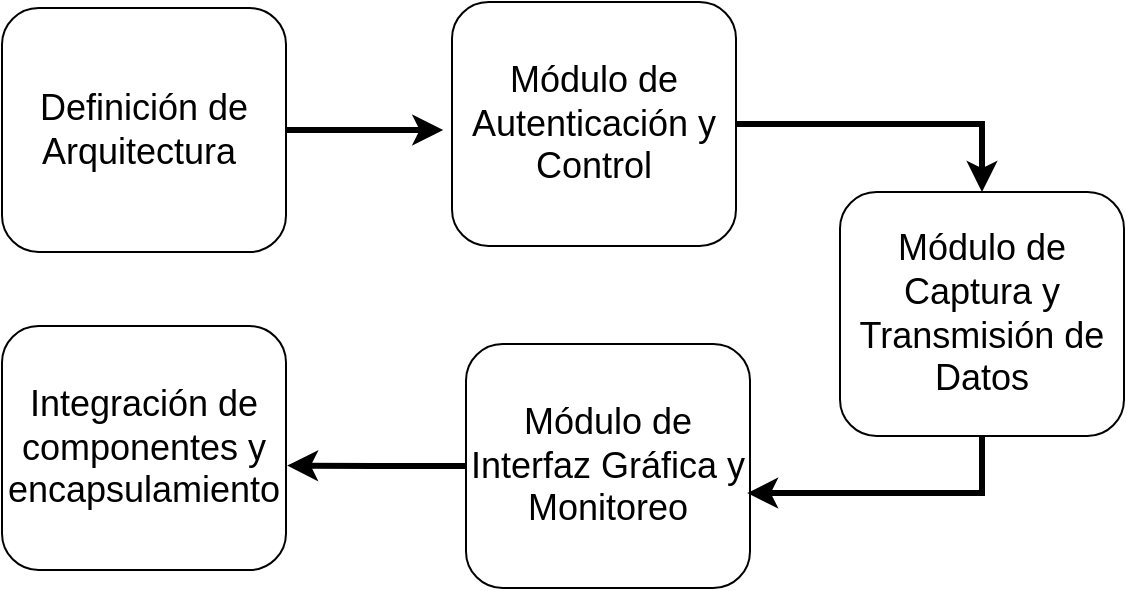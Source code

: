 <mxfile version="24.8.6">
  <diagram name="Página-1" id="gnf3Gjwf16vVteSYFVyj">
    <mxGraphModel dx="1050" dy="557" grid="0" gridSize="10" guides="1" tooltips="1" connect="1" arrows="1" fold="1" page="1" pageScale="1" pageWidth="827" pageHeight="1169" math="0" shadow="0">
      <root>
        <mxCell id="0" />
        <mxCell id="1" parent="0" />
        <mxCell id="qoEZw-IWd9tNlZxrDQvb-1" style="edgeStyle=orthogonalEdgeStyle;rounded=0;orthogonalLoop=1;jettySize=auto;html=1;exitX=1;exitY=0.5;exitDx=0;exitDy=0;strokeWidth=3;" edge="1" parent="1" source="v9fnl0WQc4zvzUVvi5Fd-1">
          <mxGeometry relative="1" as="geometry">
            <mxPoint x="331.6" y="113" as="targetPoint" />
          </mxGeometry>
        </mxCell>
        <mxCell id="v9fnl0WQc4zvzUVvi5Fd-1" value="&lt;font style=&quot;font-size: 18px;&quot;&gt;Definición de Arquitectura&amp;nbsp;&lt;/font&gt;" style="rounded=1;whiteSpace=wrap;html=1;" parent="1" vertex="1">
          <mxGeometry x="111" y="52" width="142" height="122" as="geometry" />
        </mxCell>
        <mxCell id="qoEZw-IWd9tNlZxrDQvb-2" style="edgeStyle=orthogonalEdgeStyle;rounded=0;orthogonalLoop=1;jettySize=auto;html=1;exitX=1;exitY=0.5;exitDx=0;exitDy=0;entryX=0.5;entryY=0;entryDx=0;entryDy=0;strokeWidth=3;" edge="1" parent="1" source="uQDyN94l8EI0AwUZITkr-7" target="uQDyN94l8EI0AwUZITkr-8">
          <mxGeometry relative="1" as="geometry" />
        </mxCell>
        <mxCell id="uQDyN94l8EI0AwUZITkr-7" value="&lt;font style=&quot;font-size: 18px;&quot;&gt;Módulo de Autenticación y Control&lt;/font&gt;" style="rounded=1;whiteSpace=wrap;html=1;" parent="1" vertex="1">
          <mxGeometry x="336" y="49" width="142" height="122" as="geometry" />
        </mxCell>
        <mxCell id="uQDyN94l8EI0AwUZITkr-8" value="&lt;font style=&quot;font-size: 18px;&quot;&gt;Módulo de Captura y Transmisión de Datos&lt;/font&gt;" style="rounded=1;whiteSpace=wrap;html=1;" parent="1" vertex="1">
          <mxGeometry x="530" y="144" width="142" height="122" as="geometry" />
        </mxCell>
        <mxCell id="uQDyN94l8EI0AwUZITkr-9" value="&lt;font style=&quot;font-size: 18px;&quot;&gt;Módulo de Interfaz Gráfica y Monitoreo&lt;/font&gt;" style="rounded=1;whiteSpace=wrap;html=1;" parent="1" vertex="1">
          <mxGeometry x="343" y="220" width="142" height="122" as="geometry" />
        </mxCell>
        <mxCell id="uQDyN94l8EI0AwUZITkr-10" value="&lt;font style=&quot;font-size: 18px;&quot;&gt;Integración de componentes y encapsulamiento&lt;/font&gt;" style="rounded=1;whiteSpace=wrap;html=1;" parent="1" vertex="1">
          <mxGeometry x="111" y="211" width="142" height="122" as="geometry" />
        </mxCell>
        <mxCell id="qoEZw-IWd9tNlZxrDQvb-3" style="edgeStyle=orthogonalEdgeStyle;rounded=0;orthogonalLoop=1;jettySize=auto;html=1;exitX=0.5;exitY=1;exitDx=0;exitDy=0;entryX=0.99;entryY=0.611;entryDx=0;entryDy=0;entryPerimeter=0;strokeWidth=3;" edge="1" parent="1" source="uQDyN94l8EI0AwUZITkr-8" target="uQDyN94l8EI0AwUZITkr-9">
          <mxGeometry relative="1" as="geometry" />
        </mxCell>
        <mxCell id="qoEZw-IWd9tNlZxrDQvb-4" style="edgeStyle=orthogonalEdgeStyle;rounded=0;orthogonalLoop=1;jettySize=auto;html=1;exitX=0;exitY=0.5;exitDx=0;exitDy=0;entryX=1.004;entryY=0.572;entryDx=0;entryDy=0;entryPerimeter=0;strokeWidth=3;" edge="1" parent="1" source="uQDyN94l8EI0AwUZITkr-9" target="uQDyN94l8EI0AwUZITkr-10">
          <mxGeometry relative="1" as="geometry" />
        </mxCell>
      </root>
    </mxGraphModel>
  </diagram>
</mxfile>
